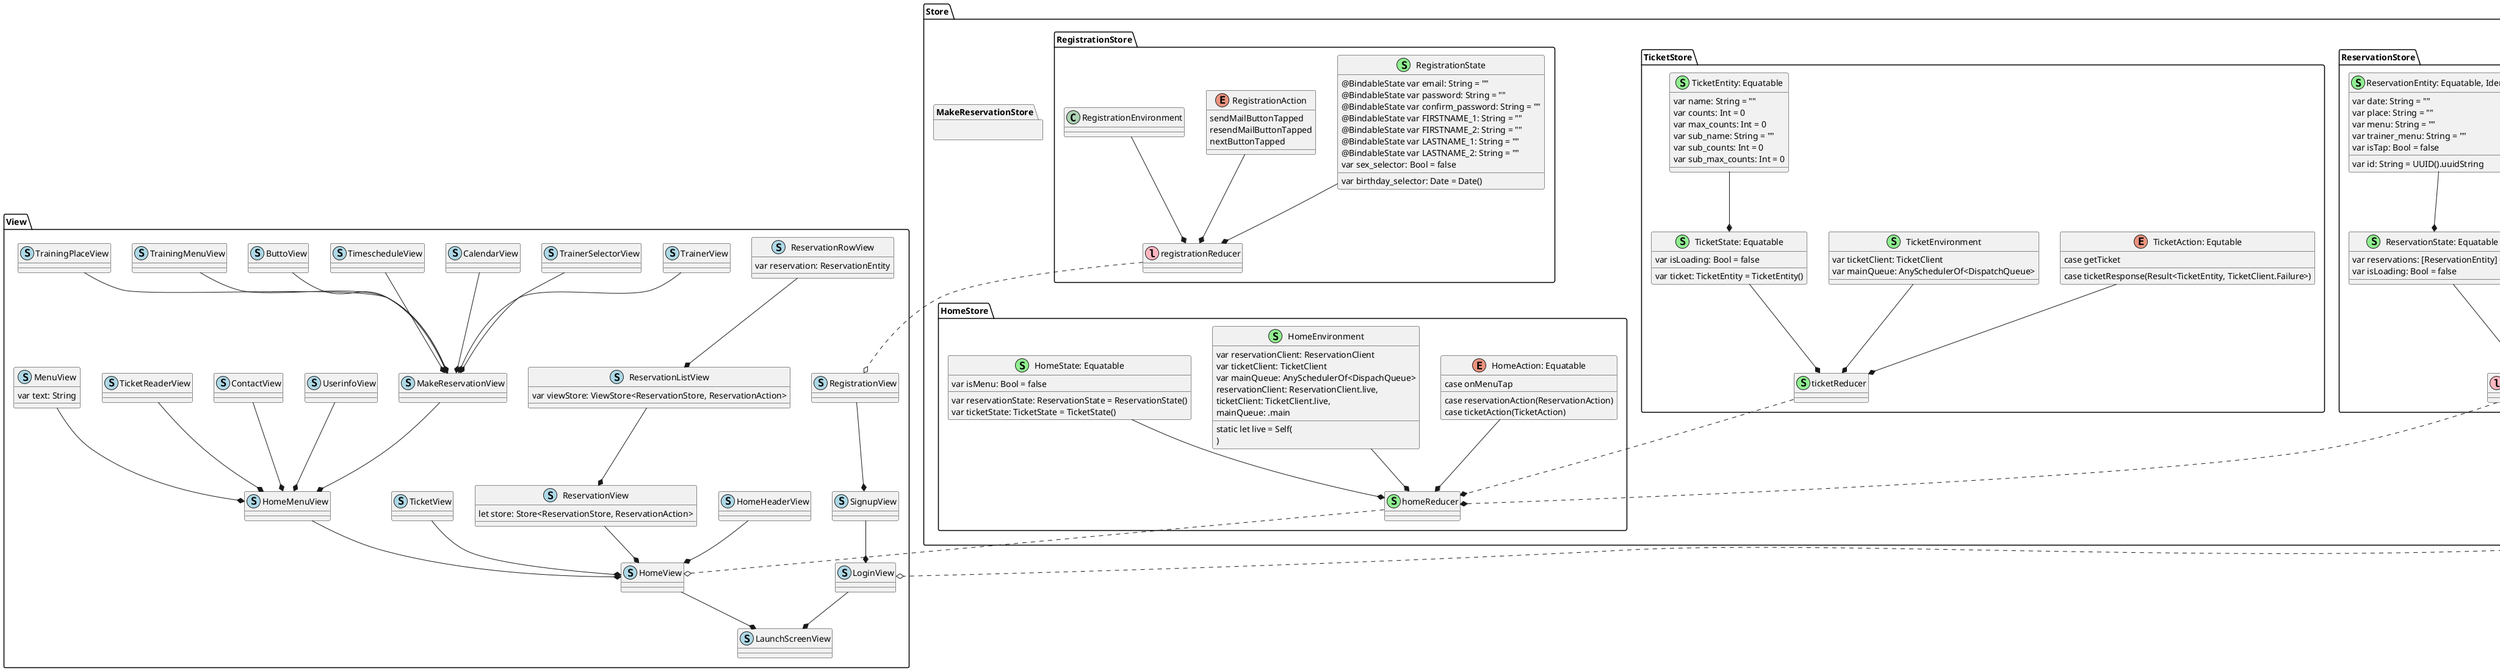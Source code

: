 @startuml
' has-a 白抜きひし形 o--
' part-of 黒塗りひし形 *--

package "View" {
    class "LaunchScreenView" as LaunchScreenView <<(S, lightblue)>> {}
    class "LoginView" as LoginView <<(S, lightblue)>> {}
    class "SignupView" as SignupView <<(S, lightblue)>> {}
    class "RegistrationView" as RegistrationView <<(S, lightblue)>> {}
    class "HomeView" as HomeView <<(S, lightblue)>> {}
    class "HomeHeaderView" as HomeHeaderView <<(S, lightblue)>> {}
    class "ReservationView" as ReservationView <<(S, lightblue)>> {
        let store: Store<ReservationStore, ReservationAction>
    }
    class "ReservationListView" as ReservationListView <<(S, lightblue)>> {
        var viewStore: ViewStore<ReservationStore, ReservationAction>
        }
    class "ReservationRowView" as ReservationRowView <<(S, lightblue)>> {
        var reservation: ReservationEntity
    }
    class "TicketView" as TicketView <<(S, lightblue)>> {}
    class "HomeMenuView" as HomeMenuView <<(S, lightblue)>> {}
    class "MenuView" as MenuView <<(S, lightblue)>> {
        var text: String
    }
    class "MakeReservationView" as MakeReservationView <<(S, lightblue)>> {}
    class "TrainingMenuView" as TrainingMenuView <<(S, lightblue)>> {}
    class "TrainingPlaceView" as TrainingPlaceView <<(S, lightblue)>> {}
    class "TrainerView" as TrainerView <<(S, lightblue)>> {}
    class "TrainerSelectorView" as TrainerSelectorView <<(S, lightblue)>> {}
    class "CalendarView" as CalendarView <<(S, lightblue)>> {}
    class "TimescheduleView" as TimescheduleView  <<(S, lightblue)>> {}
    class "ButtoView" as  ButtonView  <<(S, lightblue)>> {}
    class "UserinfoView" as UserinfoView <<(S, lightblue)>> {}
    class "ContactView" as ContactView <<(S, lightblue)>> {}
    class "TicketReaderView" as TicketReaderView <<(S, lightblue)>> {}

}

package "Store" {
    package "ReservationStore" {
        class "ReservationEntity: Equatable, Identifialble" as ReservationEntity <<(S, lightgreen)>> {
            var id: String = UUID().uuidString
            var date: String = ""
            var place: String = ""
            var menu: String = ""
            var trainer_menu: String = ""
            var isTap: Bool = false
        }

        class "ReservationState: Equatable" as ReservationState <<(S, lightgreen)>> {
            var reservations: [ReservationEntity] = []
            var isLoading: Bool = false
        }

        enum "ReservationAction" as ReservationAction {
            getReservation
            reservationResponse(Result<[ReservationEntity], ReservationClient.Failure>)
            onTapGesture(String)
        }

        class "ReservationEnvironment" as ReservationEnvironment <<(S, lightgreen)>> {
            var fact: ReservationClient
            var mainQueue: AnySchedulerOf<DispachQueue>
        }

        class "reservationReducer" as reservationReducer <<(l, LightPink)>> {

        }
    }

    package "TicketStore" {
        class "TicketEntity: Equatable" as TicketEntity <<(S, lightgreen)>> {
            var name: String = ""
            var counts: Int = 0
            var max_counts: Int = 0
            var sub_name: String = ""
            var sub_counts: Int = 0
            var sub_max_counts: Int = 0
        }

        class "TicketState: Equatable" as TicketState <<(S, lightgreen)>> {
            var ticket: TicketEntity = TicketEntity()
            var isLoading: Bool = false
        }

        enum "TicketAction: Equtable" as TicketAction {
            case getTicket
            case ticketResponse(Result<TicketEntity, TicketClient.Failure>)
        }

        class "TicketEnvironment" as TicketEnvironment <<S, lightgreen>> {
            var ticketClient: TicketClient
            var mainQueue: AnySchedulerOf<DispatchQueue>
        }

        class "ticketReducer" as ticketReducer <<(S, lightgreen)>> {

        }
    }

    package "HomeStore" {
        class "HomeState: Equatable" as HomeState <<(S, lightgreen)>> {
            var reservationState: ReservationState = ReservationState()
            var ticketState: TicketState = TicketState()
            var isMenu: Bool = false
        }

        enum "HomeAction: Equatable" as HomeAction {
            case reservationAction(ReservationAction)
            case ticketAction(TicketAction)
            case onMenuTap
        }

        class "HomeEnvironment" as HomeEnvironment <<(S, lightgreen)>> {
            var reservationClient: ReservationClient
            var ticketClient: TicketClient
            var mainQueue: AnySchedulerOf<DispachQueue>
            static let live = Self(
                reservationClient: ReservationClient.live,
                ticketClient: TicketClient.live,
                mainQueue: .main
            )
        }

        class "homeReducer" as homeReducer <<(S, lightgreen)>> {

        }
    }

    package "MakeReservationStore" {

    }

    package "LoginStore" {

        class "LoginState" as LoginState <<(S, lightgreen)>>{
            @BindableState var email: String = ""
            @BindableState var password: String = ""
        }

        enum "LoginAction" as LoginAction {
            loginButtonTapped
            registrationButtonTapped
        }

        class "LoginEnvironment" as LoginEnvironment <<(S, lightgreen)>> {}

        class "loginReducer" as loginReducer <<(l, LightPink)>>{}
    }

    package "RegistrationStore" {
        class "RegistrationState" as RegistrationState <<(S, lightgreen)>> {
            @BindableState var email: String = ""
            @BindableState var password: String = ""
            @BindableState var confirm_password: String = ""
            @BindableState var FIRSTNAME_1: String = ""
            @BindableState var FIRSTNAME_2: String = ""
            @BindableState var LASTNAME_1: String = ""
            @BindableState var LASTNAME_2: String = ""
            var sex_selector: Bool = false
            var birthday_selector: Date = Date()
        }

        enum "RegistrationAction" as RegistrationAction {
            sendMailButtonTapped
            resendMailButtonTapped
            nextButtonTapped
        }

        class "RegistrationEnvironment" as RegistrationEnvironment {}

        class "registrationReducer" as registrationReducer <<(l, LightPink)>> {}
    }
}
'store HomeStore
homeReducer ..o HomeView
reservationReducer ..* homeReducer
ticketReducer ..* homeReducer
HomeState --* homeReducer
HomeAction --* homeReducer
HomeEnvironment --* homeReducer

'store ReservationStore
ReservationState --* reservationReducer
ReservationEnvironment --* reservationReducer
ReservationAction --* reservationReducer
ReservationEntity --* ReservationState

'store LoginStore
loginReducer ..o LoginView
LoginState --* loginReducer
LoginEnvironment --* loginReducer
LoginAction --* loginReducer

'store RegistrationStore
registrationReducer ..o RegistrationView
RegistrationState --* registrationReducer
RegistrationAction --* registrationReducer
RegistrationEnvironment --* registrationReducer

'store TicketStore
TicketState --* ticketReducer
TicketAction --* ticketReducer
TicketEnvironment --* ticketReducer
TicketEntity --* TicketState

'view
LoginView --* LaunchScreenView
HomeView --* LaunchScreenView
SignupView --* LoginView
RegistrationView --* SignupView
HomeHeaderView --* HomeView
ReservationView --* HomeView
TicketView --* HomeView
HomeMenuView --* HomeView
MenuView --* HomeMenuView
MakeReservationView --* HomeMenuView
UserinfoView --* HomeMenuView
ContactView --* HomeMenuView
TicketReaderView --* HomeMenuView
ReservationListView --* ReservationView
ReservationRowView --* ReservationListView
TrainingMenuView --* MakeReservationView
TrainingPlaceView --* MakeReservationView
TrainerSelectorView --* MakeReservationView
TrainerView --* MakeReservationView
CalendarView --* MakeReservationView
TimescheduleView --* MakeReservationView
ButtonView --* MakeReservationView


@enduml
